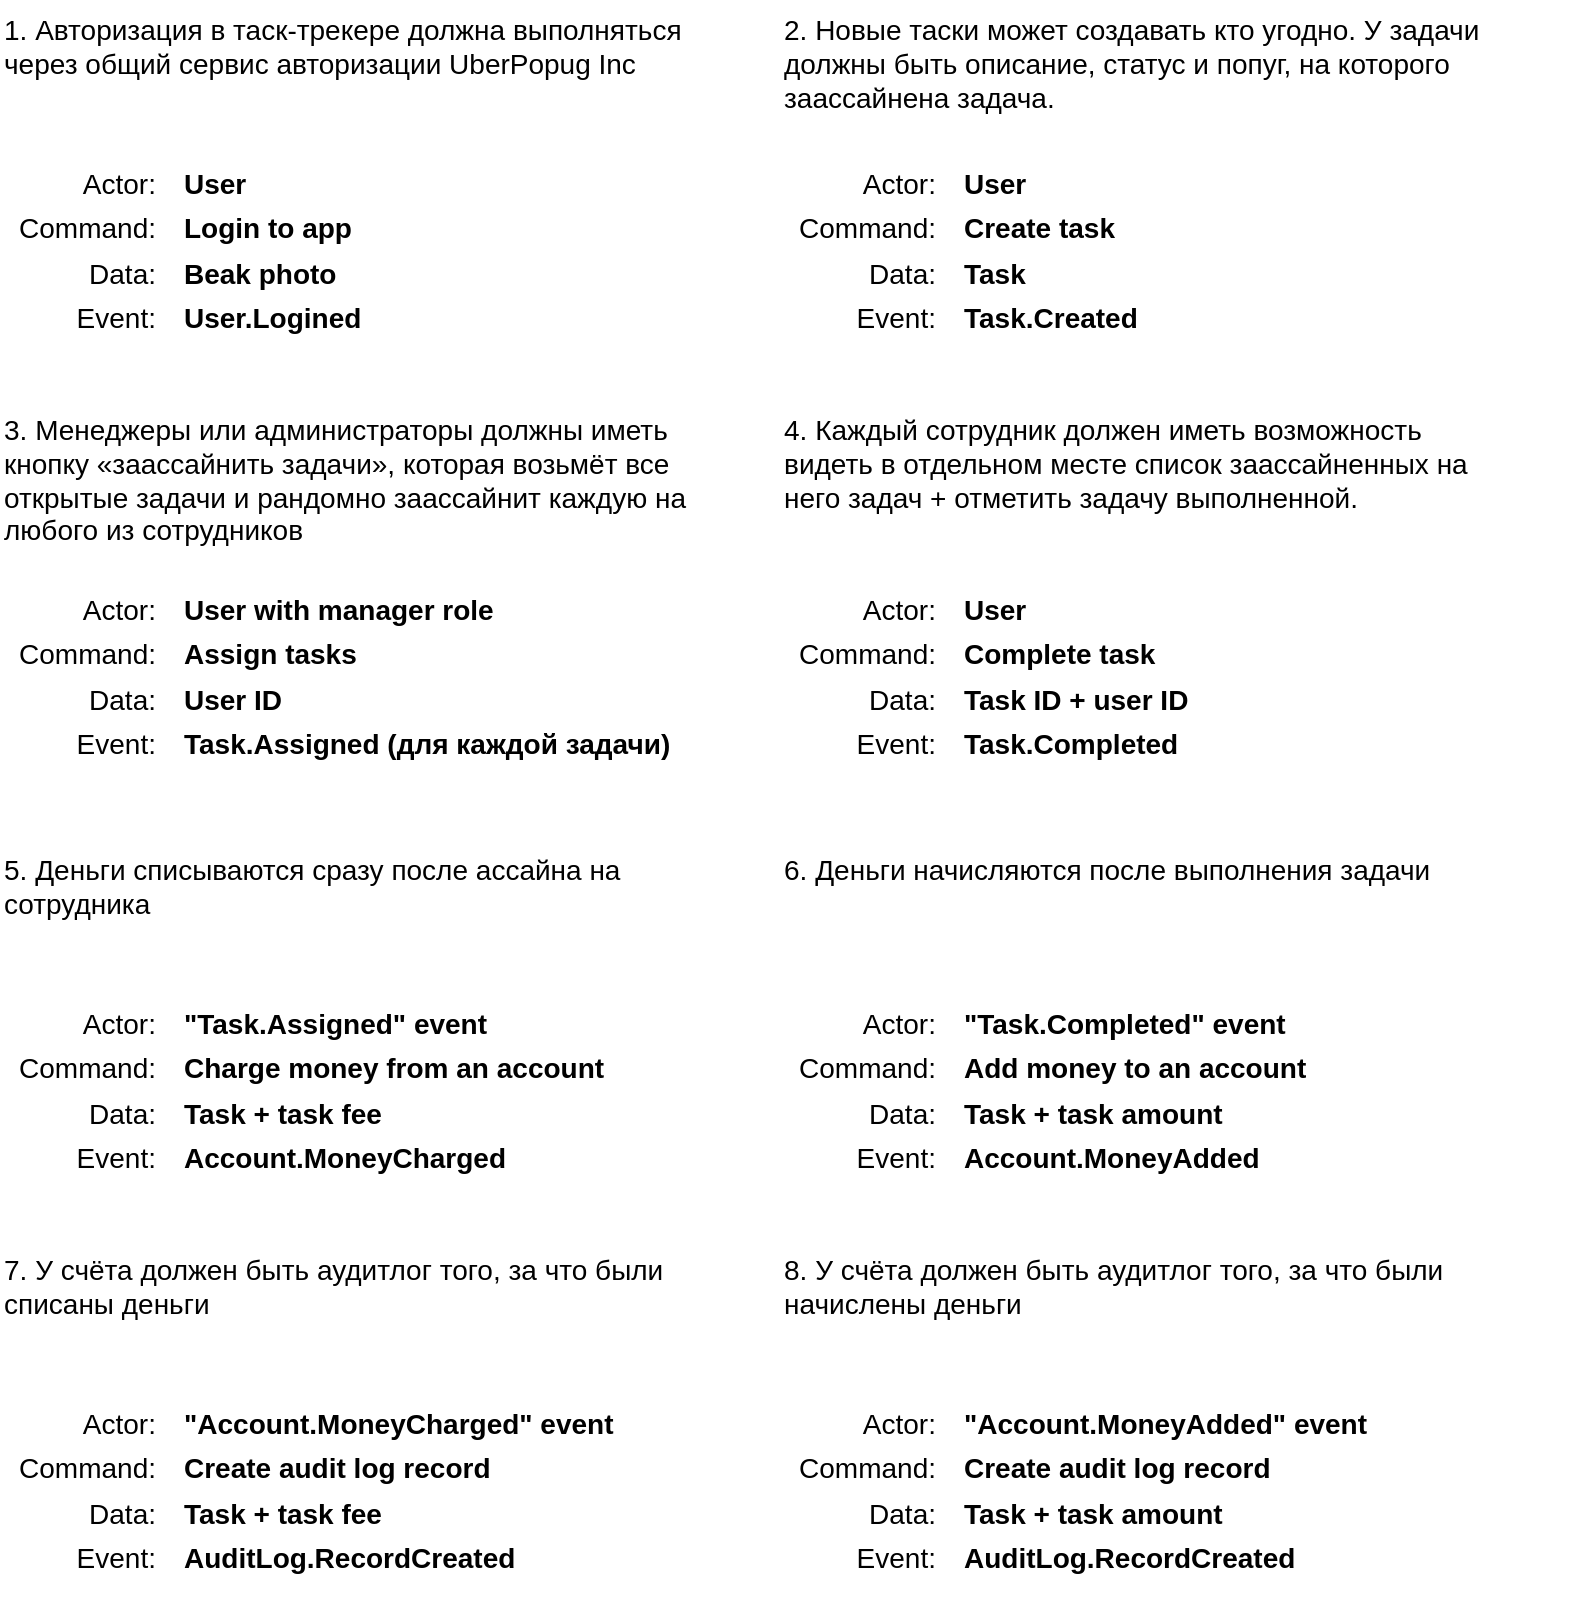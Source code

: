 <mxfile version="15.6.2" type="github">
  <diagram id="d5NoFp7wLWWfBtsMQgxX" name="Page-1">
    <mxGraphModel dx="1038" dy="547" grid="1" gridSize="10" guides="1" tooltips="1" connect="1" arrows="1" fold="1" page="1" pageScale="1" pageWidth="827" pageHeight="1169" math="0" shadow="0">
      <root>
        <mxCell id="0" />
        <mxCell id="1" parent="0" />
        <mxCell id="VC6x2Bo0zWcs_63LQxLv-1" value="1.&amp;nbsp;Авторизация в таск-трекере должна выполняться через общий сервис авторизации UberPopug Inc" style="text;html=1;strokeColor=none;fillColor=none;align=left;verticalAlign=top;whiteSpace=wrap;rounded=0;spacing=2;spacingBottom=0;labelPosition=center;verticalLabelPosition=middle;fontSize=14;spacingTop=0;" parent="1" vertex="1">
          <mxGeometry x="40" y="40" width="350" height="30" as="geometry" />
        </mxCell>
        <mxCell id="VC6x2Bo0zWcs_63LQxLv-3" value="&lt;p style=&quot;line-height: 1.6&quot;&gt;Actor:&lt;br style=&quot;font-size: 14px&quot;&gt;Command:&lt;br style=&quot;font-size: 14px&quot;&gt;Data:&lt;br style=&quot;font-size: 14px&quot;&gt;Event:&lt;/p&gt;" style="text;html=1;strokeColor=none;fillColor=none;align=right;verticalAlign=top;whiteSpace=wrap;rounded=0;spacing=2;spacingBottom=0;labelPosition=center;verticalLabelPosition=middle;fontSize=14;spacingTop=0;" parent="1" vertex="1">
          <mxGeometry x="40" y="100" width="80" height="130" as="geometry" />
        </mxCell>
        <mxCell id="VC6x2Bo0zWcs_63LQxLv-4" value="&lt;p style=&quot;line-height: 1.6&quot;&gt;User&lt;br style=&quot;font-size: 14px&quot;&gt;Login to app&amp;nbsp;&lt;br style=&quot;font-size: 14px&quot;&gt;Beak photo&lt;br style=&quot;font-size: 14px&quot;&gt;User.Logined&lt;/p&gt;" style="text;html=1;strokeColor=none;fillColor=none;align=left;verticalAlign=top;whiteSpace=wrap;rounded=0;spacing=2;spacingBottom=0;labelPosition=center;verticalLabelPosition=middle;fontSize=14;spacingTop=0;fontStyle=1" parent="1" vertex="1">
          <mxGeometry x="130" y="100" width="250" height="130" as="geometry" />
        </mxCell>
        <mxCell id="1XSmwFj-NehxppMxqpuk-1" value="2. Новые таски может создавать кто угодно. У задачи должны быть описание, статус и попуг, на которого заассайнена задача." style="text;html=1;strokeColor=none;fillColor=none;align=left;verticalAlign=top;whiteSpace=wrap;rounded=0;spacing=2;spacingBottom=0;labelPosition=center;verticalLabelPosition=middle;fontSize=14;spacingTop=0;" vertex="1" parent="1">
          <mxGeometry x="430" y="40" width="350" height="30" as="geometry" />
        </mxCell>
        <mxCell id="1XSmwFj-NehxppMxqpuk-2" value="&lt;p style=&quot;line-height: 1.6&quot;&gt;Actor:&lt;br style=&quot;font-size: 14px&quot;&gt;Command:&lt;br style=&quot;font-size: 14px&quot;&gt;Data:&lt;br style=&quot;font-size: 14px&quot;&gt;Event:&lt;/p&gt;" style="text;html=1;strokeColor=none;fillColor=none;align=right;verticalAlign=top;whiteSpace=wrap;rounded=0;spacing=2;spacingBottom=0;labelPosition=center;verticalLabelPosition=middle;fontSize=14;spacingTop=0;" vertex="1" parent="1">
          <mxGeometry x="430" y="100" width="80" height="130" as="geometry" />
        </mxCell>
        <mxCell id="1XSmwFj-NehxppMxqpuk-3" value="&lt;p style=&quot;line-height: 1.6&quot;&gt;User&lt;br style=&quot;font-size: 14px&quot;&gt;Create task&amp;nbsp;&lt;br style=&quot;font-size: 14px&quot;&gt;Task&lt;br style=&quot;font-size: 14px&quot;&gt;Task.Created&lt;/p&gt;" style="text;html=1;strokeColor=none;fillColor=none;align=left;verticalAlign=top;whiteSpace=wrap;rounded=0;spacing=2;spacingBottom=0;labelPosition=center;verticalLabelPosition=middle;fontSize=14;spacingTop=0;fontStyle=1" vertex="1" parent="1">
          <mxGeometry x="520" y="100" width="250" height="130" as="geometry" />
        </mxCell>
        <mxCell id="1XSmwFj-NehxppMxqpuk-4" value="3.&amp;nbsp;Менеджеры или администраторы должны иметь кнопку «заассайнить задачи», которая возьмёт все открытые задачи и рандомно заассайнит каждую на любого из сотрудников" style="text;html=1;strokeColor=none;fillColor=none;align=left;verticalAlign=top;whiteSpace=wrap;rounded=0;spacing=2;spacingBottom=0;labelPosition=center;verticalLabelPosition=middle;fontSize=14;spacingTop=0;" vertex="1" parent="1">
          <mxGeometry x="40" y="240" width="350" height="30" as="geometry" />
        </mxCell>
        <mxCell id="1XSmwFj-NehxppMxqpuk-5" value="&lt;p style=&quot;line-height: 1.6&quot;&gt;Actor:&lt;br style=&quot;font-size: 14px&quot;&gt;Command:&lt;br style=&quot;font-size: 14px&quot;&gt;Data:&lt;br style=&quot;font-size: 14px&quot;&gt;Event:&lt;/p&gt;" style="text;html=1;strokeColor=none;fillColor=none;align=right;verticalAlign=top;whiteSpace=wrap;rounded=0;spacing=2;spacingBottom=0;labelPosition=center;verticalLabelPosition=middle;fontSize=14;spacingTop=0;" vertex="1" parent="1">
          <mxGeometry x="40" y="313" width="80" height="130" as="geometry" />
        </mxCell>
        <mxCell id="1XSmwFj-NehxppMxqpuk-6" value="&lt;p style=&quot;line-height: 1.6&quot;&gt;User with manager role&lt;br style=&quot;font-size: 14px&quot;&gt;Assign tasks&amp;nbsp;&lt;br style=&quot;font-size: 14px&quot;&gt;User ID&lt;br style=&quot;font-size: 14px&quot;&gt;Task.Assigned (для каждой задачи)&lt;/p&gt;" style="text;html=1;strokeColor=none;fillColor=none;align=left;verticalAlign=top;whiteSpace=wrap;rounded=0;spacing=2;spacingBottom=0;labelPosition=center;verticalLabelPosition=middle;fontSize=14;spacingTop=0;fontStyle=1" vertex="1" parent="1">
          <mxGeometry x="130" y="313" width="250" height="130" as="geometry" />
        </mxCell>
        <mxCell id="1XSmwFj-NehxppMxqpuk-8" value="4.&amp;nbsp;Каждый сотрудник должен иметь возможность видеть в отдельном месте список заассайненных на него задач + отметить задачу выполненной." style="text;html=1;strokeColor=none;fillColor=none;align=left;verticalAlign=top;whiteSpace=wrap;rounded=0;spacing=2;spacingBottom=0;labelPosition=center;verticalLabelPosition=middle;fontSize=14;spacingTop=0;" vertex="1" parent="1">
          <mxGeometry x="430" y="240" width="350" height="30" as="geometry" />
        </mxCell>
        <mxCell id="1XSmwFj-NehxppMxqpuk-9" value="&lt;p style=&quot;line-height: 1.6&quot;&gt;Actor:&lt;br style=&quot;font-size: 14px&quot;&gt;Command:&lt;br style=&quot;font-size: 14px&quot;&gt;Data:&lt;br style=&quot;font-size: 14px&quot;&gt;Event:&lt;/p&gt;" style="text;html=1;strokeColor=none;fillColor=none;align=right;verticalAlign=top;whiteSpace=wrap;rounded=0;spacing=2;spacingBottom=0;labelPosition=center;verticalLabelPosition=middle;fontSize=14;spacingTop=0;" vertex="1" parent="1">
          <mxGeometry x="430" y="313" width="80" height="130" as="geometry" />
        </mxCell>
        <mxCell id="1XSmwFj-NehxppMxqpuk-10" value="&lt;p style=&quot;line-height: 1.6&quot;&gt;User&lt;br style=&quot;font-size: 14px&quot;&gt;Complete task&amp;nbsp;&lt;br style=&quot;font-size: 14px&quot;&gt;Task ID + user ID&lt;br style=&quot;font-size: 14px&quot;&gt;Task.Completed&lt;/p&gt;" style="text;html=1;strokeColor=none;fillColor=none;align=left;verticalAlign=top;whiteSpace=wrap;rounded=0;spacing=2;spacingBottom=0;labelPosition=center;verticalLabelPosition=middle;fontSize=14;spacingTop=0;fontStyle=1" vertex="1" parent="1">
          <mxGeometry x="520" y="313" width="250" height="130" as="geometry" />
        </mxCell>
        <mxCell id="1XSmwFj-NehxppMxqpuk-11" value="5. Деньги списываются сразу после ассайна на сотрудника" style="text;html=1;strokeColor=none;fillColor=none;align=left;verticalAlign=top;whiteSpace=wrap;rounded=0;spacing=2;spacingBottom=0;labelPosition=center;verticalLabelPosition=middle;fontSize=14;spacingTop=0;" vertex="1" parent="1">
          <mxGeometry x="40" y="460" width="350" height="30" as="geometry" />
        </mxCell>
        <mxCell id="1XSmwFj-NehxppMxqpuk-12" value="&lt;p style=&quot;line-height: 1.6&quot;&gt;Actor:&lt;br style=&quot;font-size: 14px&quot;&gt;Command:&lt;br style=&quot;font-size: 14px&quot;&gt;Data:&lt;br style=&quot;font-size: 14px&quot;&gt;Event:&lt;/p&gt;" style="text;html=1;strokeColor=none;fillColor=none;align=right;verticalAlign=top;whiteSpace=wrap;rounded=0;spacing=2;spacingBottom=0;labelPosition=center;verticalLabelPosition=middle;fontSize=14;spacingTop=0;" vertex="1" parent="1">
          <mxGeometry x="40" y="520" width="80" height="130" as="geometry" />
        </mxCell>
        <mxCell id="1XSmwFj-NehxppMxqpuk-13" value="&lt;p style=&quot;line-height: 1.6&quot;&gt;&quot;Task.Assigned&quot; event&lt;br style=&quot;font-size: 14px&quot;&gt;Charge money from an account&lt;br style=&quot;font-size: 14px&quot;&gt;Task + task fee&lt;br style=&quot;font-size: 14px&quot;&gt;Account.MoneyCharged&lt;/p&gt;" style="text;html=1;strokeColor=none;fillColor=none;align=left;verticalAlign=top;whiteSpace=wrap;rounded=0;spacing=2;spacingBottom=0;labelPosition=center;verticalLabelPosition=middle;fontSize=14;spacingTop=0;fontStyle=1" vertex="1" parent="1">
          <mxGeometry x="130" y="520" width="250" height="130" as="geometry" />
        </mxCell>
        <mxCell id="1XSmwFj-NehxppMxqpuk-14" value="6. Деньги&amp;nbsp;начисляются после выполнения задачи" style="text;html=1;strokeColor=none;fillColor=none;align=left;verticalAlign=top;whiteSpace=wrap;rounded=0;spacing=2;spacingBottom=0;labelPosition=center;verticalLabelPosition=middle;fontSize=14;spacingTop=0;" vertex="1" parent="1">
          <mxGeometry x="430" y="460" width="350" height="30" as="geometry" />
        </mxCell>
        <mxCell id="1XSmwFj-NehxppMxqpuk-15" value="&lt;p style=&quot;line-height: 1.6&quot;&gt;Actor:&lt;br style=&quot;font-size: 14px&quot;&gt;Command:&lt;br style=&quot;font-size: 14px&quot;&gt;Data:&lt;br style=&quot;font-size: 14px&quot;&gt;Event:&lt;/p&gt;" style="text;html=1;strokeColor=none;fillColor=none;align=right;verticalAlign=top;whiteSpace=wrap;rounded=0;spacing=2;spacingBottom=0;labelPosition=center;verticalLabelPosition=middle;fontSize=14;spacingTop=0;" vertex="1" parent="1">
          <mxGeometry x="430" y="520" width="80" height="130" as="geometry" />
        </mxCell>
        <mxCell id="1XSmwFj-NehxppMxqpuk-16" value="&lt;p style=&quot;line-height: 1.6&quot;&gt;&quot;Task.Completed&quot; event&lt;br style=&quot;font-size: 14px&quot;&gt;Add money to an account&lt;br style=&quot;font-size: 14px&quot;&gt;Task + task amount&lt;br style=&quot;font-size: 14px&quot;&gt;Account.MoneyAdded&lt;/p&gt;" style="text;html=1;strokeColor=none;fillColor=none;align=left;verticalAlign=top;whiteSpace=wrap;rounded=0;spacing=2;spacingBottom=0;labelPosition=center;verticalLabelPosition=middle;fontSize=14;spacingTop=0;fontStyle=1" vertex="1" parent="1">
          <mxGeometry x="520" y="520" width="250" height="130" as="geometry" />
        </mxCell>
        <mxCell id="1XSmwFj-NehxppMxqpuk-19" value="7.&amp;nbsp;У счёта должен быть аудитлог того, за что были списаны деньги" style="text;html=1;strokeColor=none;fillColor=none;align=left;verticalAlign=top;whiteSpace=wrap;rounded=0;spacing=2;spacingBottom=0;labelPosition=center;verticalLabelPosition=middle;fontSize=14;spacingTop=0;" vertex="1" parent="1">
          <mxGeometry x="40" y="660" width="350" height="30" as="geometry" />
        </mxCell>
        <mxCell id="1XSmwFj-NehxppMxqpuk-20" value="&lt;p style=&quot;line-height: 1.6&quot;&gt;Actor:&lt;br style=&quot;font-size: 14px&quot;&gt;Command:&lt;br style=&quot;font-size: 14px&quot;&gt;Data:&lt;br style=&quot;font-size: 14px&quot;&gt;Event:&lt;/p&gt;" style="text;html=1;strokeColor=none;fillColor=none;align=right;verticalAlign=top;whiteSpace=wrap;rounded=0;spacing=2;spacingBottom=0;labelPosition=center;verticalLabelPosition=middle;fontSize=14;spacingTop=0;" vertex="1" parent="1">
          <mxGeometry x="40" y="720" width="80" height="130" as="geometry" />
        </mxCell>
        <mxCell id="1XSmwFj-NehxppMxqpuk-21" value="&lt;p style=&quot;line-height: 1.6&quot;&gt;&quot;Account.MoneyCharged&quot; event&lt;br style=&quot;font-size: 14px&quot;&gt;Create audit log record&lt;br style=&quot;font-size: 14px&quot;&gt;Task + task fee&lt;br style=&quot;font-size: 14px&quot;&gt;AuditLog.RecordCreated&lt;/p&gt;" style="text;html=1;strokeColor=none;fillColor=none;align=left;verticalAlign=top;whiteSpace=wrap;rounded=0;spacing=2;spacingBottom=0;labelPosition=center;verticalLabelPosition=middle;fontSize=14;spacingTop=0;fontStyle=1" vertex="1" parent="1">
          <mxGeometry x="130" y="720" width="310" height="130" as="geometry" />
        </mxCell>
        <mxCell id="1XSmwFj-NehxppMxqpuk-22" value="8.&amp;nbsp;У счёта должен быть аудитлог того, за что были начислены деньги" style="text;html=1;strokeColor=none;fillColor=none;align=left;verticalAlign=top;whiteSpace=wrap;rounded=0;spacing=2;spacingBottom=0;labelPosition=center;verticalLabelPosition=middle;fontSize=14;spacingTop=0;" vertex="1" parent="1">
          <mxGeometry x="430" y="660" width="350" height="30" as="geometry" />
        </mxCell>
        <mxCell id="1XSmwFj-NehxppMxqpuk-23" value="&lt;p style=&quot;line-height: 1.6&quot;&gt;Actor:&lt;br style=&quot;font-size: 14px&quot;&gt;Command:&lt;br style=&quot;font-size: 14px&quot;&gt;Data:&lt;br style=&quot;font-size: 14px&quot;&gt;Event:&lt;/p&gt;" style="text;html=1;strokeColor=none;fillColor=none;align=right;verticalAlign=top;whiteSpace=wrap;rounded=0;spacing=2;spacingBottom=0;labelPosition=center;verticalLabelPosition=middle;fontSize=14;spacingTop=0;" vertex="1" parent="1">
          <mxGeometry x="430" y="720" width="80" height="130" as="geometry" />
        </mxCell>
        <mxCell id="1XSmwFj-NehxppMxqpuk-24" value="&lt;p style=&quot;line-height: 1.6&quot;&gt;&quot;Account.MoneyAdded&quot; event&lt;br style=&quot;font-size: 14px&quot;&gt;Create audit log record&lt;br style=&quot;font-size: 14px&quot;&gt;Task + task amount&lt;br style=&quot;font-size: 14px&quot;&gt;AuditLog.RecordCreated&lt;/p&gt;" style="text;html=1;strokeColor=none;fillColor=none;align=left;verticalAlign=top;whiteSpace=wrap;rounded=0;spacing=2;spacingBottom=0;labelPosition=center;verticalLabelPosition=middle;fontSize=14;spacingTop=0;fontStyle=1" vertex="1" parent="1">
          <mxGeometry x="520" y="720" width="310" height="130" as="geometry" />
        </mxCell>
      </root>
    </mxGraphModel>
  </diagram>
</mxfile>
